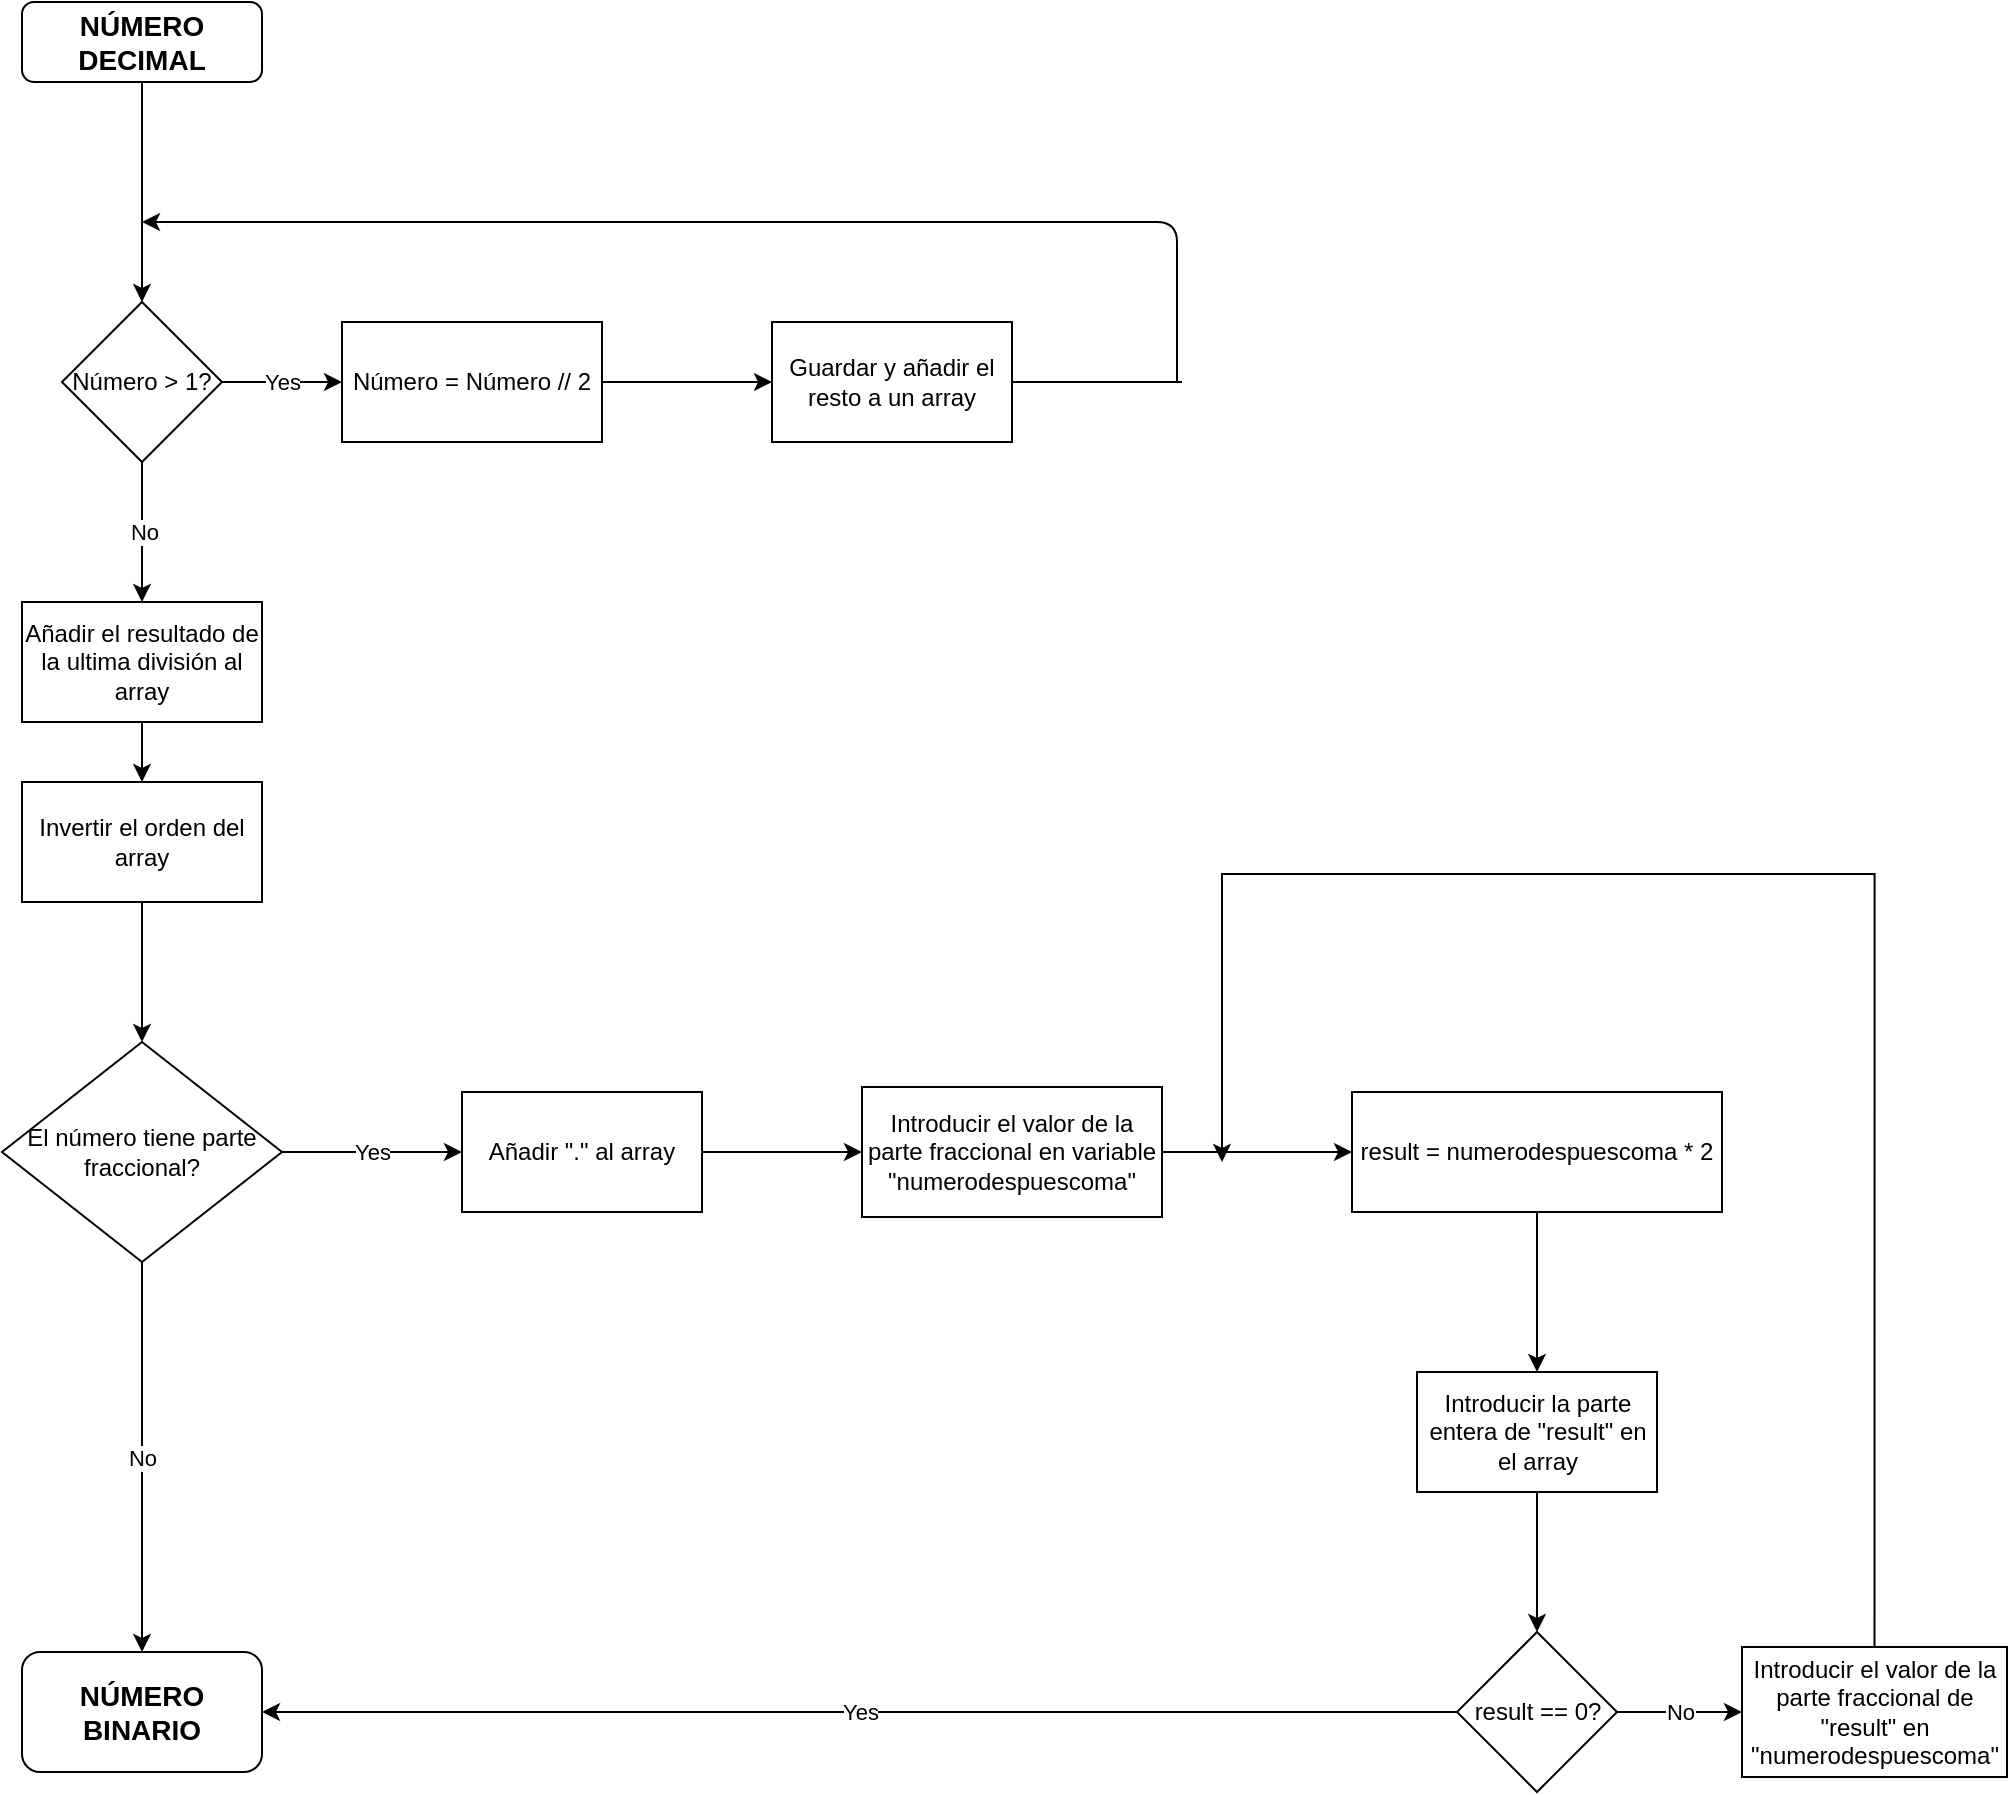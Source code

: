 <mxfile version="13.6.2" type="device"><diagram id="C5RBs43oDa-KdzZeNtuy" name="Page-1"><mxGraphModel dx="1024" dy="592" grid="1" gridSize="10" guides="1" tooltips="1" connect="1" arrows="1" fold="1" page="1" pageScale="1" pageWidth="827" pageHeight="1169" math="0" shadow="0"><root><mxCell id="WIyWlLk6GJQsqaUBKTNV-0"/><mxCell id="WIyWlLk6GJQsqaUBKTNV-1" parent="WIyWlLk6GJQsqaUBKTNV-0"/><mxCell id="0O9j13LBfK0dRcH9uCZ6-15" style="edgeStyle=orthogonalEdgeStyle;rounded=0;orthogonalLoop=1;jettySize=auto;html=1;exitX=0.5;exitY=1;exitDx=0;exitDy=0;entryX=0.5;entryY=0;entryDx=0;entryDy=0;" edge="1" parent="WIyWlLk6GJQsqaUBKTNV-1" source="WIyWlLk6GJQsqaUBKTNV-3" target="Q2_ePlLLKzDS9puBW3gT-0"><mxGeometry relative="1" as="geometry"/></mxCell><mxCell id="WIyWlLk6GJQsqaUBKTNV-3" value="&lt;font style=&quot;font-size: 14px&quot;&gt;&lt;b&gt;NÚMERO DECIMAL&lt;/b&gt;&lt;/font&gt;" style="rounded=1;whiteSpace=wrap;html=1;fontSize=12;glass=0;strokeWidth=1;shadow=0;" parent="WIyWlLk6GJQsqaUBKTNV-1" vertex="1"><mxGeometry x="160" y="20" width="120" height="40" as="geometry"/></mxCell><mxCell id="Q2_ePlLLKzDS9puBW3gT-2" value="Yes" style="edgeStyle=orthogonalEdgeStyle;rounded=0;orthogonalLoop=1;jettySize=auto;html=1;" parent="WIyWlLk6GJQsqaUBKTNV-1" source="Q2_ePlLLKzDS9puBW3gT-0" target="Q2_ePlLLKzDS9puBW3gT-1" edge="1"><mxGeometry relative="1" as="geometry"/></mxCell><mxCell id="0O9j13LBfK0dRcH9uCZ6-17" value="No" style="edgeStyle=orthogonalEdgeStyle;rounded=0;orthogonalLoop=1;jettySize=auto;html=1;exitX=0.5;exitY=1;exitDx=0;exitDy=0;" edge="1" parent="WIyWlLk6GJQsqaUBKTNV-1" source="Q2_ePlLLKzDS9puBW3gT-0"><mxGeometry relative="1" as="geometry"><mxPoint x="220" y="320" as="targetPoint"/></mxGeometry></mxCell><mxCell id="Q2_ePlLLKzDS9puBW3gT-0" value="Número &amp;gt; 1?" style="rhombus;whiteSpace=wrap;html=1;" parent="WIyWlLk6GJQsqaUBKTNV-1" vertex="1"><mxGeometry x="180" y="170" width="80" height="80" as="geometry"/></mxCell><mxCell id="0O9j13LBfK0dRcH9uCZ6-1" value="" style="edgeStyle=orthogonalEdgeStyle;rounded=0;orthogonalLoop=1;jettySize=auto;html=1;" edge="1" parent="WIyWlLk6GJQsqaUBKTNV-1" source="Q2_ePlLLKzDS9puBW3gT-1" target="0O9j13LBfK0dRcH9uCZ6-0"><mxGeometry relative="1" as="geometry"/></mxCell><mxCell id="Q2_ePlLLKzDS9puBW3gT-1" value="Número = Número // 2" style="whiteSpace=wrap;html=1;" parent="WIyWlLk6GJQsqaUBKTNV-1" vertex="1"><mxGeometry x="320" y="180" width="130" height="60" as="geometry"/></mxCell><mxCell id="0O9j13LBfK0dRcH9uCZ6-0" value="Guardar y añadir el resto a un array" style="whiteSpace=wrap;html=1;" vertex="1" parent="WIyWlLk6GJQsqaUBKTNV-1"><mxGeometry x="535" y="180" width="120" height="60" as="geometry"/></mxCell><mxCell id="0O9j13LBfK0dRcH9uCZ6-2" value="" style="endArrow=classic;html=1;" edge="1" parent="WIyWlLk6GJQsqaUBKTNV-1"><mxGeometry width="50" height="50" relative="1" as="geometry"><mxPoint x="737.5" y="210" as="sourcePoint"/><mxPoint x="220" y="130" as="targetPoint"/><Array as="points"><mxPoint x="737.5" y="130"/></Array></mxGeometry></mxCell><mxCell id="0O9j13LBfK0dRcH9uCZ6-13" value="" style="endArrow=none;html=1;" edge="1" parent="WIyWlLk6GJQsqaUBKTNV-1"><mxGeometry width="50" height="50" relative="1" as="geometry"><mxPoint x="655" y="210" as="sourcePoint"/><mxPoint x="740" y="210" as="targetPoint"/></mxGeometry></mxCell><mxCell id="0O9j13LBfK0dRcH9uCZ6-20" value="" style="edgeStyle=orthogonalEdgeStyle;rounded=0;orthogonalLoop=1;jettySize=auto;html=1;" edge="1" parent="WIyWlLk6GJQsqaUBKTNV-1" source="0O9j13LBfK0dRcH9uCZ6-18" target="0O9j13LBfK0dRcH9uCZ6-19"><mxGeometry relative="1" as="geometry"/></mxCell><mxCell id="0O9j13LBfK0dRcH9uCZ6-18" value="Añadir el resultado de la ultima división al array" style="rounded=0;whiteSpace=wrap;html=1;" vertex="1" parent="WIyWlLk6GJQsqaUBKTNV-1"><mxGeometry x="160" y="320" width="120" height="60" as="geometry"/></mxCell><mxCell id="0O9j13LBfK0dRcH9uCZ6-22" value="" style="edgeStyle=orthogonalEdgeStyle;rounded=0;orthogonalLoop=1;jettySize=auto;html=1;" edge="1" parent="WIyWlLk6GJQsqaUBKTNV-1" source="0O9j13LBfK0dRcH9uCZ6-19" target="0O9j13LBfK0dRcH9uCZ6-21"><mxGeometry relative="1" as="geometry"/></mxCell><mxCell id="0O9j13LBfK0dRcH9uCZ6-19" value="Invertir el orden del array" style="whiteSpace=wrap;html=1;rounded=0;" vertex="1" parent="WIyWlLk6GJQsqaUBKTNV-1"><mxGeometry x="160" y="410" width="120" height="60" as="geometry"/></mxCell><mxCell id="0O9j13LBfK0dRcH9uCZ6-24" value="Yes" style="edgeStyle=orthogonalEdgeStyle;rounded=0;orthogonalLoop=1;jettySize=auto;html=1;" edge="1" parent="WIyWlLk6GJQsqaUBKTNV-1" source="0O9j13LBfK0dRcH9uCZ6-21" target="0O9j13LBfK0dRcH9uCZ6-23"><mxGeometry relative="1" as="geometry"/></mxCell><mxCell id="0O9j13LBfK0dRcH9uCZ6-40" value="No" style="edgeStyle=orthogonalEdgeStyle;rounded=0;orthogonalLoop=1;jettySize=auto;html=1;exitX=0.5;exitY=1;exitDx=0;exitDy=0;entryX=0.5;entryY=0;entryDx=0;entryDy=0;" edge="1" parent="WIyWlLk6GJQsqaUBKTNV-1" source="0O9j13LBfK0dRcH9uCZ6-21" target="0O9j13LBfK0dRcH9uCZ6-39"><mxGeometry relative="1" as="geometry"/></mxCell><mxCell id="0O9j13LBfK0dRcH9uCZ6-21" value="El número tiene parte fraccional?" style="rhombus;whiteSpace=wrap;html=1;rounded=0;" vertex="1" parent="WIyWlLk6GJQsqaUBKTNV-1"><mxGeometry x="150" y="540" width="140" height="110" as="geometry"/></mxCell><mxCell id="0O9j13LBfK0dRcH9uCZ6-26" value="" style="edgeStyle=orthogonalEdgeStyle;rounded=0;orthogonalLoop=1;jettySize=auto;html=1;" edge="1" parent="WIyWlLk6GJQsqaUBKTNV-1" source="0O9j13LBfK0dRcH9uCZ6-23" target="0O9j13LBfK0dRcH9uCZ6-25"><mxGeometry relative="1" as="geometry"/></mxCell><mxCell id="0O9j13LBfK0dRcH9uCZ6-23" value="Añadir &quot;.&quot; al array" style="whiteSpace=wrap;html=1;rounded=0;" vertex="1" parent="WIyWlLk6GJQsqaUBKTNV-1"><mxGeometry x="380" y="565" width="120" height="60" as="geometry"/></mxCell><mxCell id="0O9j13LBfK0dRcH9uCZ6-28" value="" style="edgeStyle=orthogonalEdgeStyle;rounded=0;orthogonalLoop=1;jettySize=auto;html=1;" edge="1" parent="WIyWlLk6GJQsqaUBKTNV-1" source="0O9j13LBfK0dRcH9uCZ6-25" target="0O9j13LBfK0dRcH9uCZ6-27"><mxGeometry relative="1" as="geometry"/></mxCell><mxCell id="0O9j13LBfK0dRcH9uCZ6-25" value="Introducir el valor de la parte fraccional en variable &quot;numerodespuescoma&quot;" style="whiteSpace=wrap;html=1;rounded=0;" vertex="1" parent="WIyWlLk6GJQsqaUBKTNV-1"><mxGeometry x="580" y="562.5" width="150" height="65" as="geometry"/></mxCell><mxCell id="0O9j13LBfK0dRcH9uCZ6-30" value="" style="edgeStyle=orthogonalEdgeStyle;rounded=0;orthogonalLoop=1;jettySize=auto;html=1;" edge="1" parent="WIyWlLk6GJQsqaUBKTNV-1" source="0O9j13LBfK0dRcH9uCZ6-27" target="0O9j13LBfK0dRcH9uCZ6-29"><mxGeometry relative="1" as="geometry"/></mxCell><mxCell id="0O9j13LBfK0dRcH9uCZ6-27" value="result = numerodespuescoma * 2" style="whiteSpace=wrap;html=1;rounded=0;" vertex="1" parent="WIyWlLk6GJQsqaUBKTNV-1"><mxGeometry x="825" y="565" width="185" height="60" as="geometry"/></mxCell><mxCell id="0O9j13LBfK0dRcH9uCZ6-32" value="" style="edgeStyle=orthogonalEdgeStyle;rounded=0;orthogonalLoop=1;jettySize=auto;html=1;" edge="1" parent="WIyWlLk6GJQsqaUBKTNV-1" source="0O9j13LBfK0dRcH9uCZ6-29" target="0O9j13LBfK0dRcH9uCZ6-31"><mxGeometry relative="1" as="geometry"/></mxCell><mxCell id="0O9j13LBfK0dRcH9uCZ6-29" value="Introducir la parte entera de &quot;result&quot; en el array" style="whiteSpace=wrap;html=1;rounded=0;" vertex="1" parent="WIyWlLk6GJQsqaUBKTNV-1"><mxGeometry x="857.5" y="705" width="120" height="60" as="geometry"/></mxCell><mxCell id="0O9j13LBfK0dRcH9uCZ6-34" value="No" style="edgeStyle=orthogonalEdgeStyle;rounded=0;orthogonalLoop=1;jettySize=auto;html=1;" edge="1" parent="WIyWlLk6GJQsqaUBKTNV-1" source="0O9j13LBfK0dRcH9uCZ6-31" target="0O9j13LBfK0dRcH9uCZ6-33"><mxGeometry relative="1" as="geometry"/></mxCell><mxCell id="0O9j13LBfK0dRcH9uCZ6-38" value="Yes" style="edgeStyle=orthogonalEdgeStyle;rounded=0;orthogonalLoop=1;jettySize=auto;html=1;entryX=1;entryY=0.5;entryDx=0;entryDy=0;" edge="1" parent="WIyWlLk6GJQsqaUBKTNV-1" source="0O9j13LBfK0dRcH9uCZ6-31" target="0O9j13LBfK0dRcH9uCZ6-39"><mxGeometry relative="1" as="geometry"><mxPoint x="610" y="875" as="targetPoint"/><Array as="points"/></mxGeometry></mxCell><mxCell id="0O9j13LBfK0dRcH9uCZ6-31" value="result == 0?" style="rhombus;whiteSpace=wrap;html=1;rounded=0;" vertex="1" parent="WIyWlLk6GJQsqaUBKTNV-1"><mxGeometry x="877.5" y="835" width="80" height="80" as="geometry"/></mxCell><mxCell id="0O9j13LBfK0dRcH9uCZ6-36" style="edgeStyle=orthogonalEdgeStyle;rounded=0;orthogonalLoop=1;jettySize=auto;html=1;exitX=0.5;exitY=0;exitDx=0;exitDy=0;" edge="1" parent="WIyWlLk6GJQsqaUBKTNV-1" source="0O9j13LBfK0dRcH9uCZ6-33"><mxGeometry relative="1" as="geometry"><mxPoint x="760" y="600" as="targetPoint"/><Array as="points"><mxPoint x="1086" y="456"/></Array></mxGeometry></mxCell><mxCell id="0O9j13LBfK0dRcH9uCZ6-33" value="Introducir el valor de la parte fraccional de &quot;result&quot; en &quot;numerodespuescoma&quot;" style="whiteSpace=wrap;html=1;rounded=0;" vertex="1" parent="WIyWlLk6GJQsqaUBKTNV-1"><mxGeometry x="1020" y="842.5" width="132.5" height="65" as="geometry"/></mxCell><mxCell id="0O9j13LBfK0dRcH9uCZ6-39" value="&lt;font style=&quot;font-size: 14px&quot;&gt;&lt;b&gt;NÚMERO BINARIO&lt;/b&gt;&lt;/font&gt;" style="rounded=1;whiteSpace=wrap;html=1;" vertex="1" parent="WIyWlLk6GJQsqaUBKTNV-1"><mxGeometry x="160" y="845" width="120" height="60" as="geometry"/></mxCell></root></mxGraphModel></diagram></mxfile>